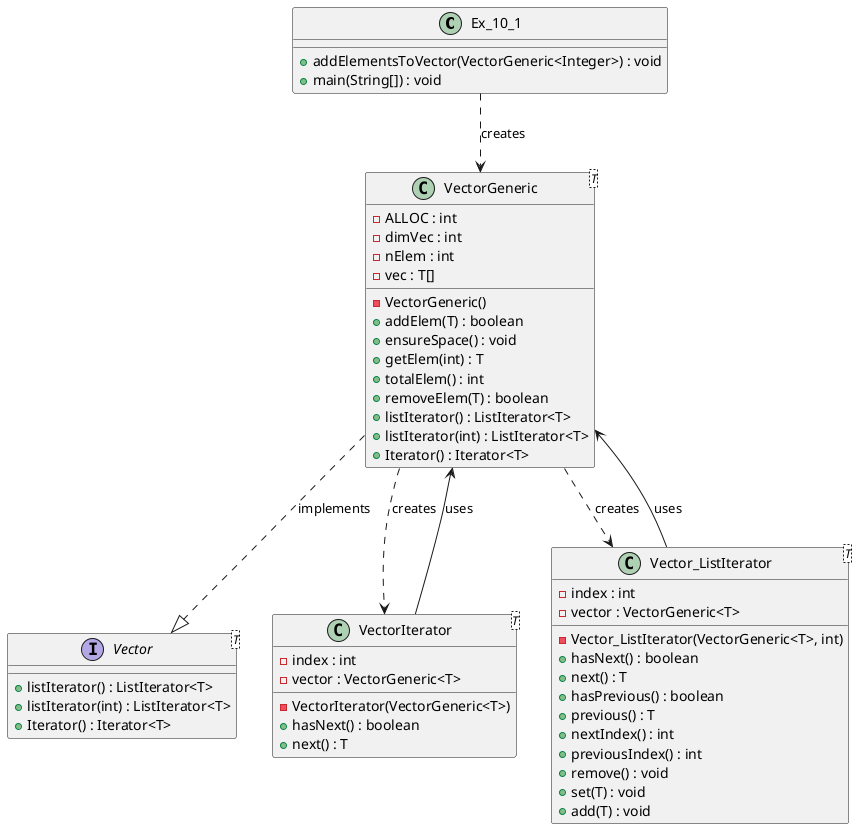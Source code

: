 @startuml diagram_10_1

class Ex_10_1 {
    + addElementsToVector(VectorGeneric<Integer>) : void
    + main(String[]) : void
}

class VectorGeneric<T>{
    - VectorGeneric()

    - ALLOC : int
    - dimVec : int
    - nElem : int
    - vec : T[]

    + addElem(T) : boolean
    + ensureSpace() : void
    + getElem(int) : T
    + totalElem() : int
    + removeElem(T) : boolean
    + listIterator() : ListIterator<T>
    + listIterator(int) : ListIterator<T>
    + Iterator() : Iterator<T>
}

interface Vector<T> {
    + listIterator() : ListIterator<T>
    + listIterator(int) : ListIterator<T>
    + Iterator() : Iterator<T>
}

class VectorIterator<T>{
    - VectorIterator(VectorGeneric<T>)

    - index : int
    - vector : VectorGeneric<T>

    + hasNext() : boolean
    + next() : T
}

class Vector_ListIterator<T> {
    - Vector_ListIterator(VectorGeneric<T>, int)

    - index : int
    - vector : VectorGeneric<T>

    + hasNext() : boolean
    + next() : T
    + hasPrevious() : boolean
    + previous() : T
    + nextIndex() : int
    + previousIndex() : int
    + remove() : void
    + set(T) : void
    + add(T) : void
}

Ex_10_1 ..> VectorGeneric : creates
VectorGeneric ..> VectorIterator : creates
VectorGeneric ..> Vector_ListIterator : creates

VectorGeneric ..|> Vector : implements

VectorIterator --> VectorGeneric : uses
Vector_ListIterator --> VectorGeneric : uses


@enduml
